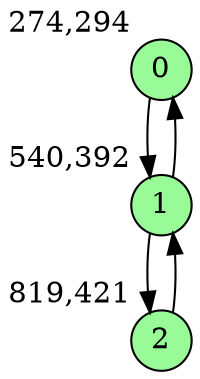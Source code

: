 digraph G {
graph [bgcolor=white]
node [shape=circle, style = filled, fillcolor=white,fixedsize=true, width=0.4, height=0.3 ]
0[xlabel="274,294", pos = "0,1.98438!", fillcolor=palegreen ];
1[xlabel="540,392", pos = "4.15625,0.453125!", fillcolor=palegreen ];
2[xlabel="819,421", pos = "8.51563,0!", fillcolor=palegreen ];
0->1 ;
1->0 ;
1->2 ;
2->1 ;
}
